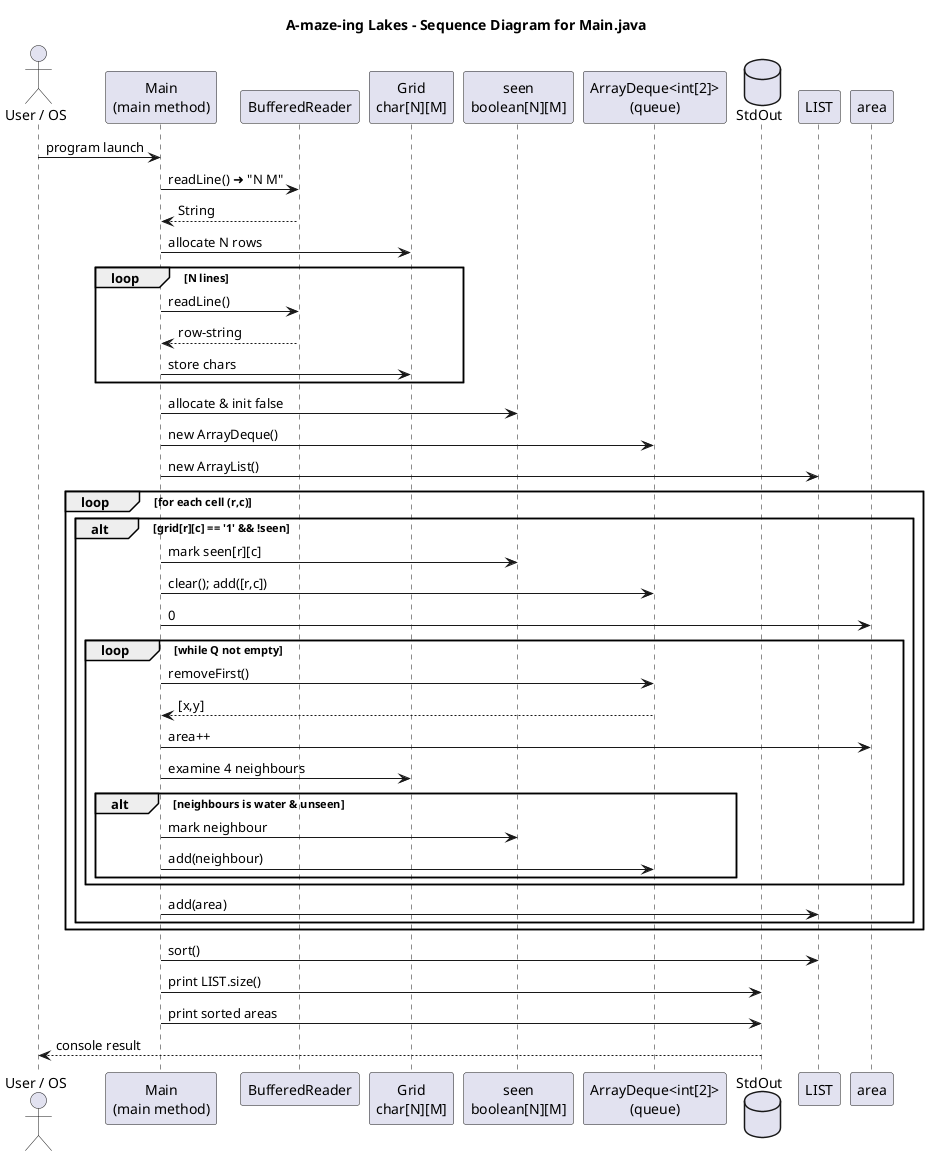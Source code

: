 @startuml TD
title A-maze-ing Lakes - Sequence Diagram for Main.java

actor "User / OS" as USER
participant "Main\n(main method)" as MAIN
participant "BufferedReader" as BR
participant "Grid\nchar[N][M]" as GRID
participant "seen\nboolean[N][M]" as SEEN
participant "ArrayDeque<int[2]>\n(queue)" as Q
database "StdOut" as OUT

USER -> MAIN : program launch
MAIN -> BR : readLine() ➜ "N M"
BR --> MAIN : String
MAIN -> GRID : allocate N rows

loop N lines
    MAIN -> BR : readLine()
    BR --> MAIN : row-string
    MAIN -> GRID : store chars
end

MAIN -> SEEN : allocate & init false
MAIN -> Q : new ArrayDeque()
MAIN -> LIST : new ArrayList()

loop for each cell (r,c)
    alt grid[r][c] == '1' && !seen
        MAIN -> SEEN : mark seen[r][c]
        MAIN -> Q : clear(); add([r,c])
        MAIN -> area : 0
        loop while Q not empty
            MAIN -> Q : removeFirst()
            Q --> MAIN : [x,y]
            MAIN -> area : area++
            MAIN -> GRID : examine 4 neighbours
            alt neighbours is water & unseen
                MAIN -> SEEN : mark neighbour
                MAIN -> Q : add(neighbour)
            end
        end
        MAIN -> LIST : add(area)
    end
end

MAIN -> LIST : sort()
MAIN -> OUT : print LIST.size()
MAIN -> OUT : print sorted areas
OUT --> USER : console result

@enduml